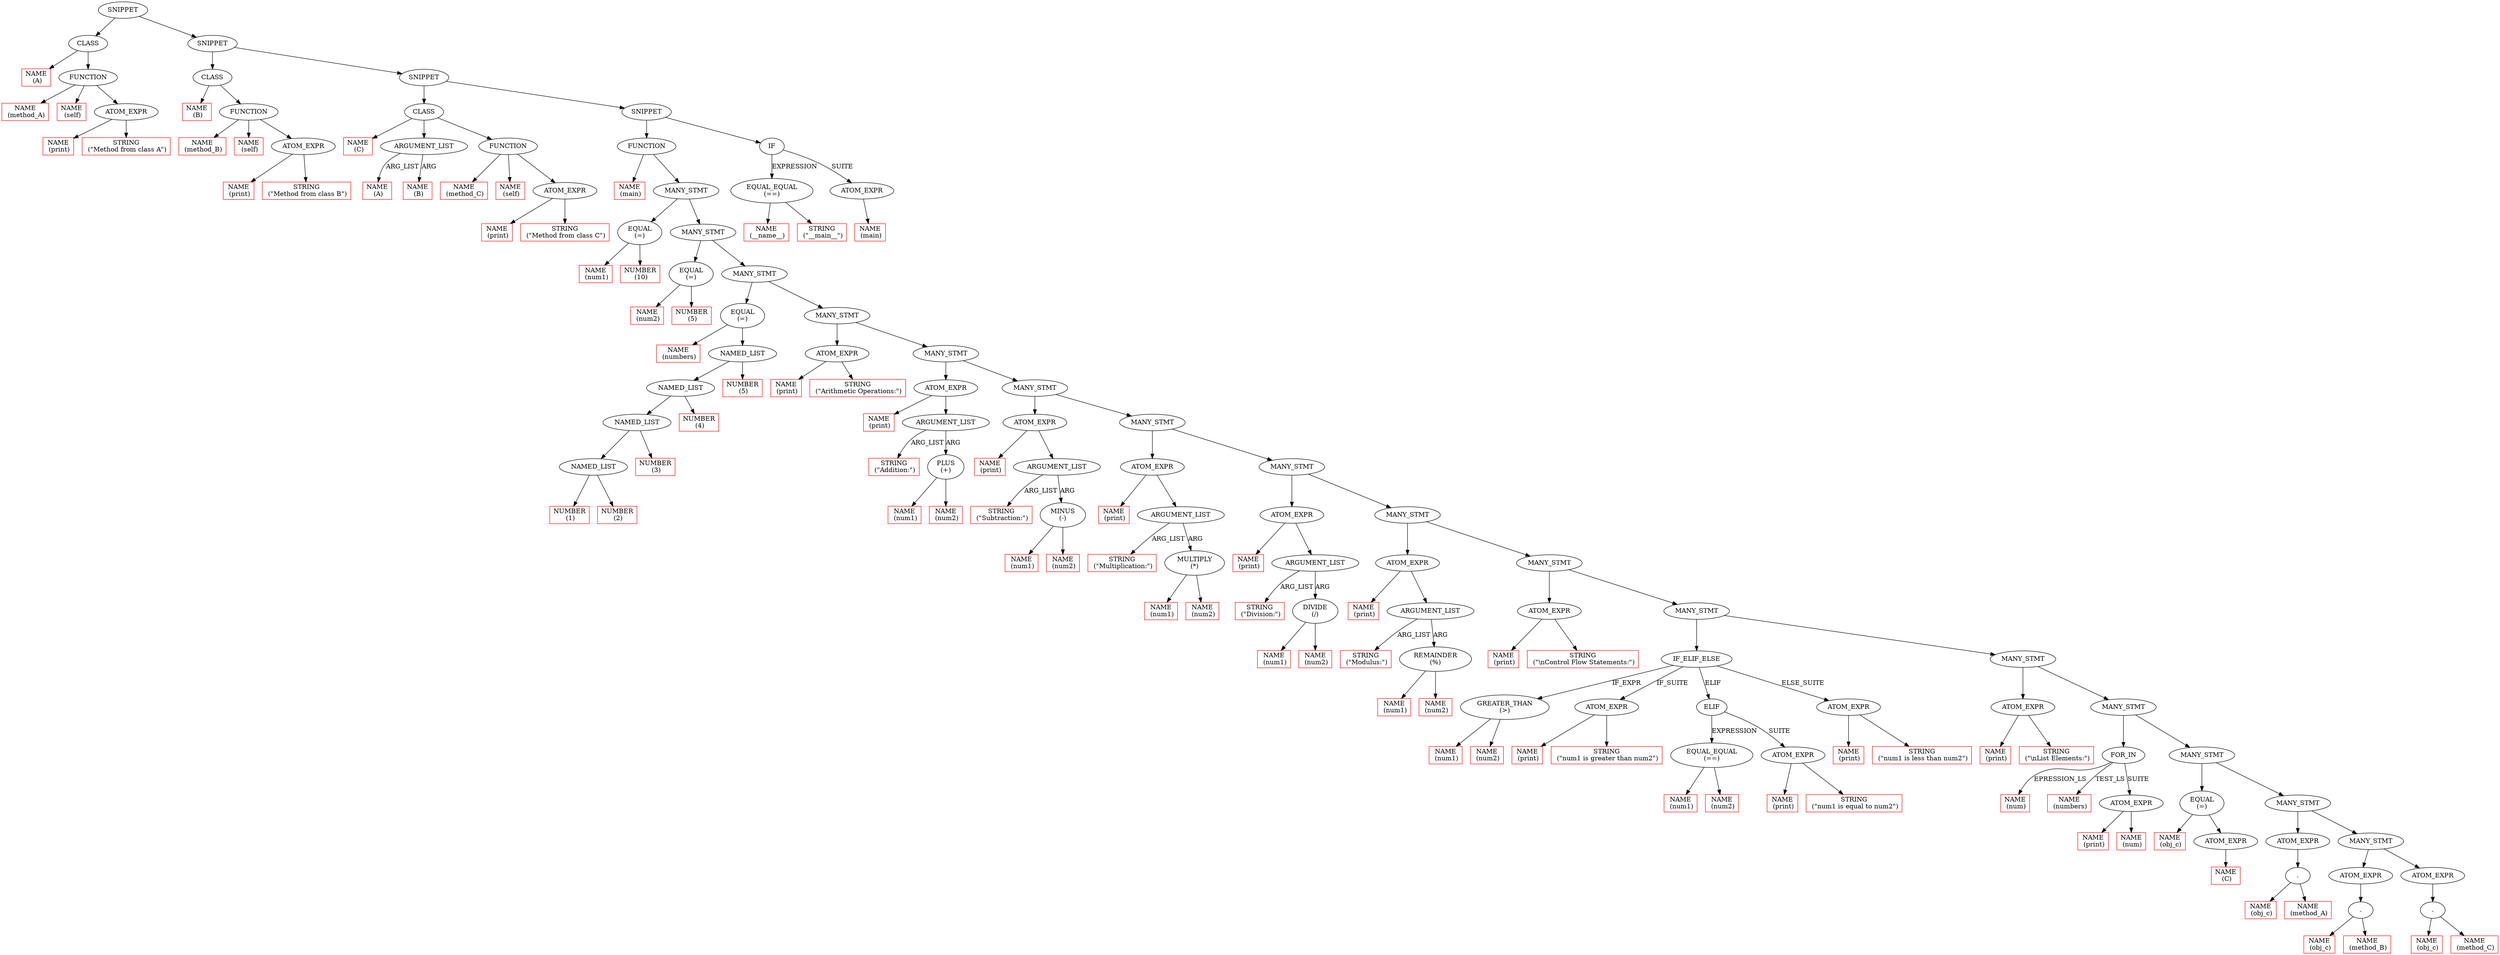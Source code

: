 digraph ASTVisual {
 ordering = out ;
10 [ label="NAME
 (self)", color = "red", shape="box"]
20 [ label="NAME
 (print)", color = "red", shape="box"]
30 [ label="STRING
 (\"Method from class A\")", color = "red", shape="box"]
40 [ label="ATOM_EXPR"]
50 [ label="FUNCTION"]
60 [ label="NAME
 (method_A)", color = "red", shape="box"]
70 [ label="CLASS"]
80 [ label="NAME
 (A)", color = "red", shape="box"]
90 [ label="NAME
 (self)", color = "red", shape="box"]
100 [ label="NAME
 (print)", color = "red", shape="box"]
110 [ label="STRING
 (\"Method from class B\")", color = "red", shape="box"]
120 [ label="ATOM_EXPR"]
130 [ label="FUNCTION"]
140 [ label="NAME
 (method_B)", color = "red", shape="box"]
150 [ label="CLASS"]
160 [ label="NAME
 (B)", color = "red", shape="box"]
170 [ label="NAME
 (A)", color = "red", shape="box"]
180 [ label="NAME
 (B)", color = "red", shape="box"]
190 [ label="ARGUMENT_LIST"]
200 [ label="NAME
 (self)", color = "red", shape="box"]
210 [ label="NAME
 (print)", color = "red", shape="box"]
220 [ label="STRING
 (\"Method from class C\")", color = "red", shape="box"]
230 [ label="ATOM_EXPR"]
240 [ label="FUNCTION"]
250 [ label="NAME
 (method_C)", color = "red", shape="box"]
260 [ label="CLASS"]
270 [ label="NAME
 (C)", color = "red", shape="box"]
280 [ label="NAME
 (num1)", color = "red", shape="box"]
290 [ label="NUMBER
 (10)", color = "red", shape="box"]
300 [ label="EQUAL
(=)"]
310 [ label="NAME
 (num2)", color = "red", shape="box"]
320 [ label="NUMBER
 (5)", color = "red", shape="box"]
330 [ label="EQUAL
(=)"]
340 [ label="NAME
 (numbers)", color = "red", shape="box"]
350 [ label="NUMBER
 (1)", color = "red", shape="box"]
360 [ label="NUMBER
 (2)", color = "red", shape="box"]
370 [ label="NAMED_LIST"]
380 [ label="NUMBER
 (3)", color = "red", shape="box"]
390 [ label="NAMED_LIST"]
400 [ label="NUMBER
 (4)", color = "red", shape="box"]
410 [ label="NAMED_LIST"]
420 [ label="NUMBER
 (5)", color = "red", shape="box"]
430 [ label="NAMED_LIST"]
440 [ label="EQUAL
(=)"]
450 [ label="NAME
 (print)", color = "red", shape="box"]
460 [ label="STRING
 (\"Arithmetic Operations:\")", color = "red", shape="box"]
470 [ label="ATOM_EXPR"]
480 [ label="NAME
 (print)", color = "red", shape="box"]
490 [ label="STRING
 (\"Addition:\")", color = "red", shape="box"]
500 [ label="NAME
 (num1)", color = "red", shape="box"]
510 [ label="NAME
 (num2)", color = "red", shape="box"]
520 [ label="PLUS
(+)"]
530 [ label="ARGUMENT_LIST"]
540 [ label="ATOM_EXPR"]
550 [ label="NAME
 (print)", color = "red", shape="box"]
560 [ label="STRING
 (\"Subtraction:\")", color = "red", shape="box"]
570 [ label="NAME
 (num1)", color = "red", shape="box"]
580 [ label="NAME
 (num2)", color = "red", shape="box"]
590 [ label="MINUS
(-)"]
600 [ label="ARGUMENT_LIST"]
610 [ label="ATOM_EXPR"]
620 [ label="NAME
 (print)", color = "red", shape="box"]
630 [ label="STRING
 (\"Multiplication:\")", color = "red", shape="box"]
640 [ label="NAME
 (num1)", color = "red", shape="box"]
650 [ label="MULTIPLY
(*)"]
660 [ label="NAME
 (num2)", color = "red", shape="box"]
670 [ label="ARGUMENT_LIST"]
680 [ label="ATOM_EXPR"]
690 [ label="NAME
 (print)", color = "red", shape="box"]
700 [ label="STRING
 (\"Division:\")", color = "red", shape="box"]
710 [ label="NAME
 (num1)", color = "red", shape="box"]
720 [ label="DIVIDE
(/)"]
730 [ label="NAME
 (num2)", color = "red", shape="box"]
740 [ label="ARGUMENT_LIST"]
750 [ label="ATOM_EXPR"]
760 [ label="NAME
 (print)", color = "red", shape="box"]
770 [ label="STRING
 (\"Modulus:\")", color = "red", shape="box"]
780 [ label="NAME
 (num1)", color = "red", shape="box"]
790 [ label="REMAINDER
(%)"]
800 [ label="NAME
 (num2)", color = "red", shape="box"]
810 [ label="ARGUMENT_LIST"]
820 [ label="ATOM_EXPR"]
830 [ label="NAME
 (print)", color = "red", shape="box"]
840 [ label="STRING
 (\"\\nControl Flow Statements:\")", color = "red", shape="box"]
850 [ label="ATOM_EXPR"]
860 [ label="NAME
 (num1)", color = "red", shape="box"]
870 [ label="GREATER_THAN
(>)"]
880 [ label="NAME
 (num2)", color = "red", shape="box"]
890 [ label="NAME
 (print)", color = "red", shape="box"]
900 [ label="STRING
 (\"num1 is greater than num2\")", color = "red", shape="box"]
910 [ label="ATOM_EXPR"]
920 [ label="NAME
 (num1)", color = "red", shape="box"]
930 [ label="EQUAL_EQUAL
(==)"]
940 [ label="NAME
 (num2)", color = "red", shape="box"]
950 [ label="NAME
 (print)", color = "red", shape="box"]
960 [ label="STRING
 (\"num1 is equal to num2\")", color = "red", shape="box"]
970 [ label="ATOM_EXPR"]
980 [ label="ELIF"]
990 [ label="NAME
 (print)", color = "red", shape="box"]
1000 [ label="STRING
 (\"num1 is less than num2\")", color = "red", shape="box"]
1010 [ label="ATOM_EXPR"]
1020 [ label="IF_ELIF_ELSE"]
1030 [ label="NAME
 (print)", color = "red", shape="box"]
1040 [ label="STRING
 (\"\\nList Elements:\")", color = "red", shape="box"]
1050 [ label="ATOM_EXPR"]
1060 [ label="NAME
 (num)", color = "red", shape="box"]
1070 [ label="NAME
 (numbers)", color = "red", shape="box"]
1080 [ label="NAME
 (print)", color = "red", shape="box"]
1090 [ label="NAME
 (num)", color = "red", shape="box"]
1100 [ label="ATOM_EXPR"]
1110 [ label="FOR_IN"]
1120 [ label="NAME
 (obj_c)", color = "red", shape="box"]
1130 [ label="NAME
 (C)", color = "red", shape="box"]
1150 [ label="ATOM_EXPR"]
1160 [ label="EQUAL
(=)"]
1170 [ label="NAME
 (obj_c)", color = "red", shape="box"]
1180 [ label="."]
1190 [ label="NAME
 (method_A)", color = "red", shape="box"]
1210 [ label="ATOM_EXPR"]
1220 [ label="NAME
 (obj_c)", color = "red", shape="box"]
1230 [ label="."]
1240 [ label="NAME
 (method_B)", color = "red", shape="box"]
1260 [ label="ATOM_EXPR"]
1270 [ label="NAME
 (obj_c)", color = "red", shape="box"]
1280 [ label="."]
1290 [ label="NAME
 (method_C)", color = "red", shape="box"]
1310 [ label="ATOM_EXPR"]
1320 [ label="MANY_STMT"]
1330 [ label="MANY_STMT"]
1340 [ label="MANY_STMT"]
1350 [ label="MANY_STMT"]
1360 [ label="MANY_STMT"]
1370 [ label="MANY_STMT"]
1380 [ label="MANY_STMT"]
1390 [ label="MANY_STMT"]
1400 [ label="MANY_STMT"]
1410 [ label="MANY_STMT"]
1420 [ label="MANY_STMT"]
1430 [ label="MANY_STMT"]
1440 [ label="MANY_STMT"]
1450 [ label="MANY_STMT"]
1460 [ label="MANY_STMT"]
1470 [ label="MANY_STMT"]
1480 [ label="FUNCTION"]
1490 [ label="NAME
 (main)", color = "red", shape="box"]
1500 [ label="NAME
 (__name__)", color = "red", shape="box"]
1510 [ label="EQUAL_EQUAL
(==)"]
1520 [ label="STRING
 (\"__main__\")", color = "red", shape="box"]
1530 [ label="NAME
 (main)", color = "red", shape="box"]
1550 [ label="ATOM_EXPR"]
1560 [ label="IF"]
1570 [ label="SNIPPET"]
1580 [ label="SNIPPET"]
1590 [ label="SNIPPET"]
1600 [ label="SNIPPET"]
40 -> 20[ label=""]
40 -> 30[ label=""]
50 -> 60[ label=""]
50 -> 10[ label=""]
50 -> 40[ label=""]
70 -> 80[ label=""]
70 -> 50[ label=""]
120 -> 100[ label=""]
120 -> 110[ label=""]
130 -> 140[ label=""]
130 -> 90[ label=""]
130 -> 120[ label=""]
150 -> 160[ label=""]
150 -> 130[ label=""]
190 -> 170[ label="ARG_LIST"]
190 -> 180[ label="ARG"]
230 -> 210[ label=""]
230 -> 220[ label=""]
240 -> 250[ label=""]
240 -> 200[ label=""]
240 -> 230[ label=""]
260 -> 270[ label=""]
260 -> 190[ label=""]
260 -> 240[ label=""]
300 -> 280[ label=""]
300 -> 290[ label=""]
330 -> 310[ label=""]
330 -> 320[ label=""]
370 -> 350[ label=""]
370 -> 360[ label=""]
390 -> 370[ label=""]
390 -> 380[ label=""]
410 -> 390[ label=""]
410 -> 400[ label=""]
430 -> 410[ label=""]
430 -> 420[ label=""]
440 -> 340[ label=""]
440 -> 430[ label=""]
470 -> 450[ label=""]
470 -> 460[ label=""]
520 -> 500[ label=""]
520 -> 510[ label=""]
530 -> 490[ label="ARG_LIST"]
530 -> 520[ label="ARG"]
540 -> 480[ label=""]
540 -> 530[ label=""]
590 -> 570[ label=""]
590 -> 580[ label=""]
600 -> 560[ label="ARG_LIST"]
600 -> 590[ label="ARG"]
610 -> 550[ label=""]
610 -> 600[ label=""]
650 -> 640[ label=""]
650 -> 660[ label=""]
670 -> 630[ label="ARG_LIST"]
670 -> 650[ label="ARG"]
680 -> 620[ label=""]
680 -> 670[ label=""]
720 -> 710[ label=""]
720 -> 730[ label=""]
740 -> 700[ label="ARG_LIST"]
740 -> 720[ label="ARG"]
750 -> 690[ label=""]
750 -> 740[ label=""]
790 -> 780[ label=""]
790 -> 800[ label=""]
810 -> 770[ label="ARG_LIST"]
810 -> 790[ label="ARG"]
820 -> 760[ label=""]
820 -> 810[ label=""]
850 -> 830[ label=""]
850 -> 840[ label=""]
870 -> 860[ label=""]
870 -> 880[ label=""]
910 -> 890[ label=""]
910 -> 900[ label=""]
930 -> 920[ label=""]
930 -> 940[ label=""]
970 -> 950[ label=""]
970 -> 960[ label=""]
980 -> 930[ label="EXPRESSION"]
980 -> 970[ label="SUITE"]
1010 -> 990[ label=""]
1010 -> 1000[ label=""]
1020 -> 870[ label="IF_EXPR"]
1020 -> 910[ label="IF_SUITE"]
1020 -> 980[ label="ELIF"]
1020 -> 1010[ label="ELSE_SUITE"]
1050 -> 1030[ label=""]
1050 -> 1040[ label=""]
1100 -> 1080[ label=""]
1100 -> 1090[ label=""]
1110 -> 1060[ label="EPRESSION_LS"]
1110 -> 1070[ label="TEST_LS"]
1110 -> 1100[ label="SUITE"]
1150 -> 1130[ label=""]
1160 -> 1120[ label=""]
1160 -> 1150[ label=""]
1180 -> 1170[ label=""]
1180 -> 1190[ label=""]
1210 -> 1180[ label=""]
1230 -> 1220[ label=""]
1230 -> 1240[ label=""]
1260 -> 1230[ label=""]
1280 -> 1270[ label=""]
1280 -> 1290[ label=""]
1310 -> 1280[ label=""]
1320 -> 1260[ label=""]
1320 -> 1310[ label=""]
1330 -> 1210[ label=""]
1330 -> 1320[ label=""]
1340 -> 1160[ label=""]
1340 -> 1330[ label=""]
1350 -> 1110[ label=""]
1350 -> 1340[ label=""]
1360 -> 1050[ label=""]
1360 -> 1350[ label=""]
1370 -> 1020[ label=""]
1370 -> 1360[ label=""]
1380 -> 850[ label=""]
1380 -> 1370[ label=""]
1390 -> 820[ label=""]
1390 -> 1380[ label=""]
1400 -> 750[ label=""]
1400 -> 1390[ label=""]
1410 -> 680[ label=""]
1410 -> 1400[ label=""]
1420 -> 610[ label=""]
1420 -> 1410[ label=""]
1430 -> 540[ label=""]
1430 -> 1420[ label=""]
1440 -> 470[ label=""]
1440 -> 1430[ label=""]
1450 -> 440[ label=""]
1450 -> 1440[ label=""]
1460 -> 330[ label=""]
1460 -> 1450[ label=""]
1470 -> 300[ label=""]
1470 -> 1460[ label=""]
1480 -> 1490[ label=""]
1480 -> 1470[ label=""]
1510 -> 1500[ label=""]
1510 -> 1520[ label=""]
1550 -> 1530[ label=""]
1560 -> 1510[ label="EXPRESSION"]
1560 -> 1550[ label="SUITE"]
1570 -> 1480[ label=""]
1570 -> 1560[ label=""]
1580 -> 260[ label=""]
1580 -> 1570[ label=""]
1590 -> 150[ label=""]
1590 -> 1580[ label=""]
1600 -> 70[ label=""]
1600 -> 1590[ label=""]
  }
